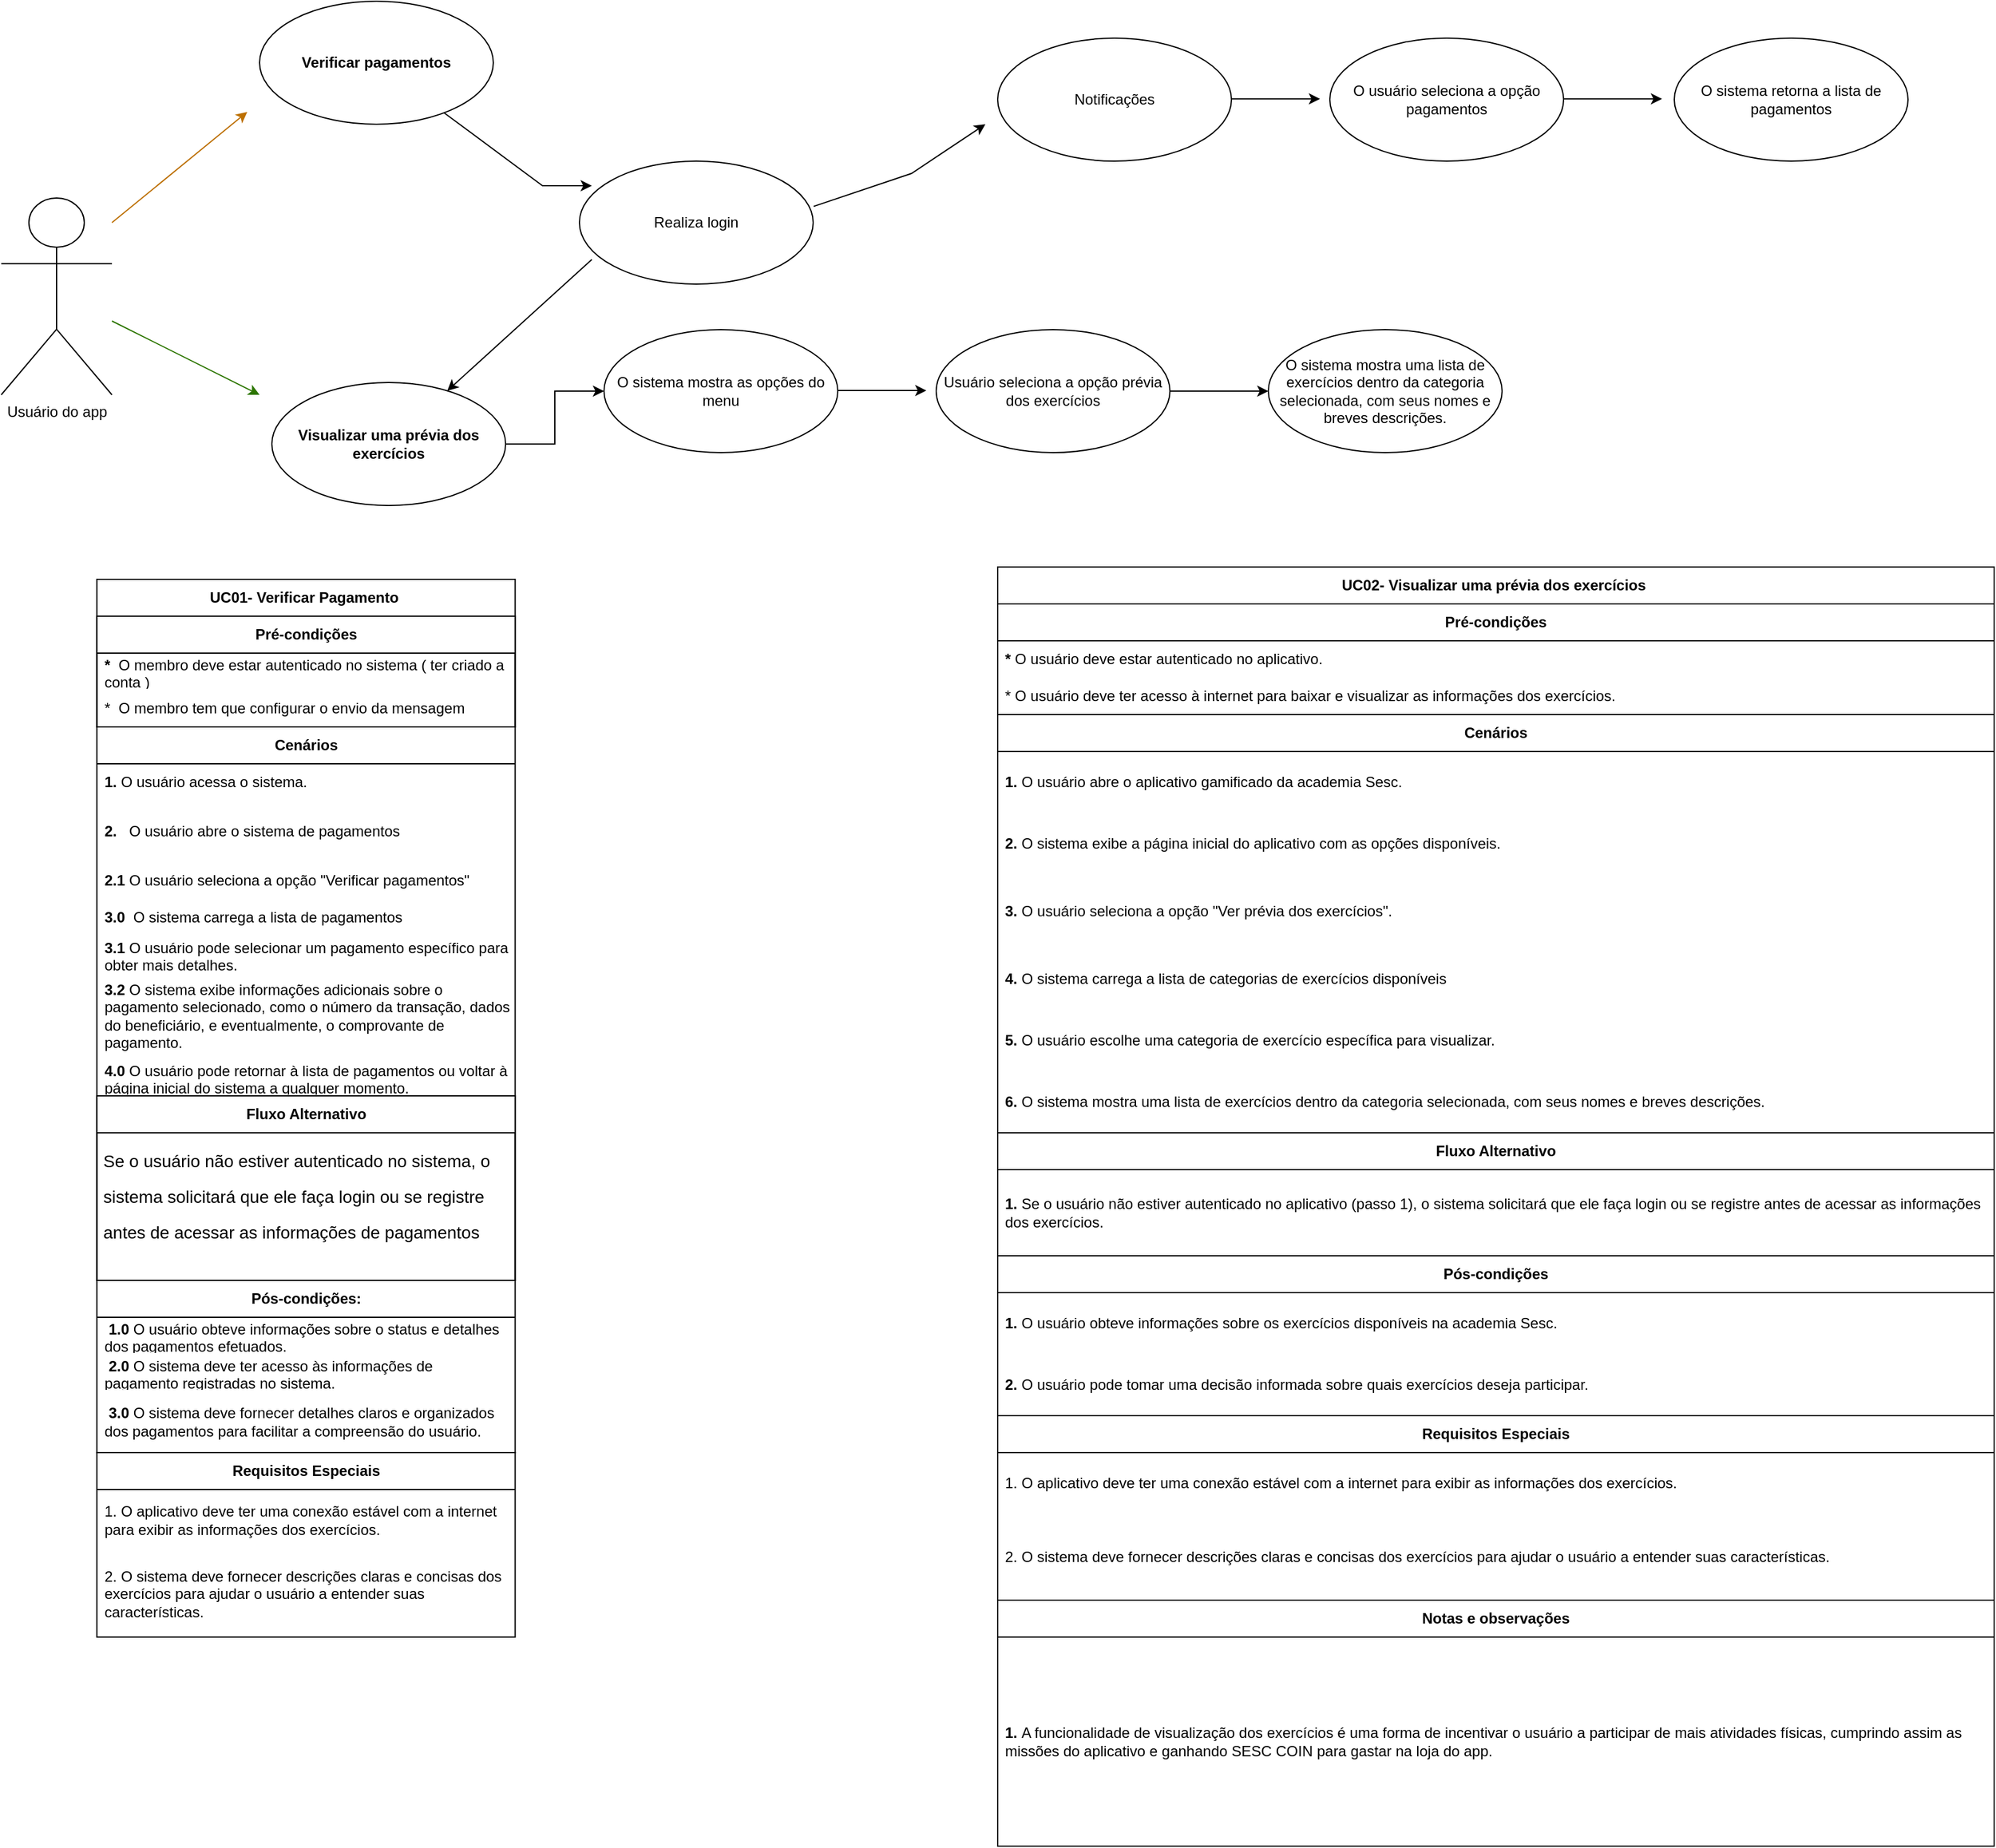 <mxfile version="21.6.6" type="github">
  <diagram name="Page-1" id="e7e014a7-5840-1c2e-5031-d8a46d1fe8dd">
    <mxGraphModel dx="3000" dy="2352" grid="1" gridSize="10" guides="1" tooltips="1" connect="1" arrows="1" fold="1" page="1" pageScale="1" pageWidth="1169" pageHeight="826" background="none" math="0" shadow="0">
      <root>
        <mxCell id="0" />
        <mxCell id="1" parent="0" />
        <mxCell id="9mMzv8kGYhpnHZXloyjv-41" value="Usuário do app" style="shape=umlActor;verticalLabelPosition=bottom;verticalAlign=top;html=1;outlineConnect=0;" vertex="1" parent="1">
          <mxGeometry x="20" y="-620" width="90" height="160" as="geometry" />
        </mxCell>
        <mxCell id="9mMzv8kGYhpnHZXloyjv-53" value="&lt;b&gt;Verificar pagamentos&lt;/b&gt;" style="ellipse;whiteSpace=wrap;html=1;" vertex="1" parent="1">
          <mxGeometry x="230" y="-780" width="190" height="100" as="geometry" />
        </mxCell>
        <mxCell id="9mMzv8kGYhpnHZXloyjv-150" value="Realiza login" style="ellipse;whiteSpace=wrap;html=1;" vertex="1" parent="1">
          <mxGeometry x="490" y="-650" width="190" height="100" as="geometry" />
        </mxCell>
        <mxCell id="9mMzv8kGYhpnHZXloyjv-188" value="" style="edgeStyle=orthogonalEdgeStyle;rounded=0;orthogonalLoop=1;jettySize=auto;html=1;" edge="1" parent="1" source="9mMzv8kGYhpnHZXloyjv-176" target="9mMzv8kGYhpnHZXloyjv-179">
          <mxGeometry relative="1" as="geometry" />
        </mxCell>
        <mxCell id="9mMzv8kGYhpnHZXloyjv-190" value="" style="edgeStyle=orthogonalEdgeStyle;rounded=0;orthogonalLoop=1;jettySize=auto;html=1;" edge="1" parent="1">
          <mxGeometry relative="1" as="geometry">
            <mxPoint x="1290" y="-700.63" as="sourcePoint" />
            <mxPoint x="1370" y="-700.63" as="targetPoint" />
          </mxGeometry>
        </mxCell>
        <mxCell id="9mMzv8kGYhpnHZXloyjv-176" value="Usuário seleciona a opção prévia dos exercícios" style="ellipse;whiteSpace=wrap;html=1;" vertex="1" parent="1">
          <mxGeometry x="780" y="-513" width="190" height="100" as="geometry" />
        </mxCell>
        <mxCell id="9mMzv8kGYhpnHZXloyjv-179" value="O sistema mostra uma lista de exercícios dentro da categoria selecionada, com seus nomes e breves descrições." style="ellipse;whiteSpace=wrap;html=1;" vertex="1" parent="1">
          <mxGeometry x="1050" y="-513" width="190" height="100" as="geometry" />
        </mxCell>
        <mxCell id="9mMzv8kGYhpnHZXloyjv-174" value="O sistema mostra as opções do menu" style="ellipse;whiteSpace=wrap;html=1;" vertex="1" parent="1">
          <mxGeometry x="510" y="-513" width="190" height="100" as="geometry" />
        </mxCell>
        <mxCell id="9mMzv8kGYhpnHZXloyjv-153" value="Notificações" style="ellipse;whiteSpace=wrap;html=1;" vertex="1" parent="1">
          <mxGeometry x="830" y="-750" width="190" height="100" as="geometry" />
        </mxCell>
        <mxCell id="9mMzv8kGYhpnHZXloyjv-186" value="O usuário seleciona a opção pagamentos" style="ellipse;whiteSpace=wrap;html=1;" vertex="1" parent="1">
          <mxGeometry x="1100" y="-750" width="190" height="100" as="geometry" />
        </mxCell>
        <mxCell id="9mMzv8kGYhpnHZXloyjv-187" value="O sistema retorna a lista de pagamentos" style="ellipse;whiteSpace=wrap;html=1;" vertex="1" parent="1">
          <mxGeometry x="1380" y="-750" width="190" height="100" as="geometry" />
        </mxCell>
        <mxCell id="9mMzv8kGYhpnHZXloyjv-77" value="&lt;b&gt;UC02- Visualizar uma prévia dos exercícios&amp;nbsp;&lt;/b&gt;" style="swimlane;fontStyle=0;childLayout=stackLayout;horizontal=1;startSize=30;horizontalStack=0;resizeParent=1;resizeParentMax=0;resizeLast=0;collapsible=1;marginBottom=0;whiteSpace=wrap;html=1;" vertex="1" parent="1">
          <mxGeometry x="830" y="-320" width="810" height="1040" as="geometry">
            <mxRectangle x="350" y="-340" width="60" height="30" as="alternateBounds" />
          </mxGeometry>
        </mxCell>
        <mxCell id="9mMzv8kGYhpnHZXloyjv-103" value="&lt;b&gt;Pré-condições&lt;/b&gt;" style="swimlane;fontStyle=0;childLayout=stackLayout;horizontal=1;startSize=30;horizontalStack=0;resizeParent=1;resizeParentMax=0;resizeLast=0;collapsible=1;marginBottom=0;whiteSpace=wrap;html=1;align=center;" vertex="1" parent="9mMzv8kGYhpnHZXloyjv-77">
          <mxGeometry y="30" width="810" height="1010" as="geometry">
            <mxRectangle y="30" width="340" height="30" as="alternateBounds" />
          </mxGeometry>
        </mxCell>
        <mxCell id="9mMzv8kGYhpnHZXloyjv-104" value="&lt;b&gt;*&amp;nbsp;&lt;/b&gt;O usuário deve estar autenticado no aplicativo." style="text;strokeColor=none;fillColor=none;align=left;verticalAlign=middle;spacingLeft=4;spacingRight=4;overflow=hidden;points=[[0,0.5],[1,0.5]];portConstraint=eastwest;rotatable=0;whiteSpace=wrap;html=1;" vertex="1" parent="9mMzv8kGYhpnHZXloyjv-103">
          <mxGeometry y="30" width="810" height="30" as="geometry" />
        </mxCell>
        <mxCell id="9mMzv8kGYhpnHZXloyjv-105" value="*&amp;nbsp;O usuário deve ter acesso à internet para baixar e visualizar as informações dos exercícios." style="text;strokeColor=none;fillColor=none;align=left;verticalAlign=middle;spacingLeft=4;spacingRight=4;overflow=hidden;points=[[0,0.5],[1,0.5]];portConstraint=eastwest;rotatable=0;whiteSpace=wrap;html=1;" vertex="1" parent="9mMzv8kGYhpnHZXloyjv-103">
          <mxGeometry y="60" width="810" height="30" as="geometry" />
        </mxCell>
        <mxCell id="9mMzv8kGYhpnHZXloyjv-113" value="&lt;b style=&quot;border-color: var(--border-color); text-align: left;&quot;&gt;Cenários&lt;/b&gt;" style="swimlane;fontStyle=0;childLayout=stackLayout;horizontal=1;startSize=30;horizontalStack=0;resizeParent=1;resizeParentMax=0;resizeLast=0;collapsible=1;marginBottom=0;whiteSpace=wrap;html=1;" vertex="1" parent="9mMzv8kGYhpnHZXloyjv-103">
          <mxGeometry y="90" width="810" height="920" as="geometry">
            <mxRectangle y="120" width="340" height="30" as="alternateBounds" />
          </mxGeometry>
        </mxCell>
        <mxCell id="9mMzv8kGYhpnHZXloyjv-114" value="&lt;b&gt;1.&amp;nbsp;&lt;/b&gt;O usuário abre o aplicativo gamificado da academia Sesc." style="text;strokeColor=none;fillColor=none;align=left;verticalAlign=middle;spacingLeft=4;spacingRight=4;overflow=hidden;points=[[0,0.5],[1,0.5]];portConstraint=eastwest;rotatable=0;whiteSpace=wrap;html=1;" vertex="1" parent="9mMzv8kGYhpnHZXloyjv-113">
          <mxGeometry y="30" width="810" height="50" as="geometry" />
        </mxCell>
        <mxCell id="9mMzv8kGYhpnHZXloyjv-115" value="&lt;b&gt;2. &lt;/b&gt;O sistema exibe a página inicial do aplicativo com as opções disponíveis." style="text;strokeColor=none;fillColor=none;align=left;verticalAlign=middle;spacingLeft=4;spacingRight=4;overflow=hidden;points=[[0,0.5],[1,0.5]];portConstraint=eastwest;rotatable=0;whiteSpace=wrap;html=1;" vertex="1" parent="9mMzv8kGYhpnHZXloyjv-113">
          <mxGeometry y="80" width="810" height="50" as="geometry" />
        </mxCell>
        <mxCell id="9mMzv8kGYhpnHZXloyjv-116" value="&lt;b&gt;3.&lt;/b&gt; O usuário seleciona a opção &quot;Ver prévia dos exercícios&quot;." style="text;strokeColor=none;fillColor=none;align=left;verticalAlign=middle;spacingLeft=4;spacingRight=4;overflow=hidden;points=[[0,0.5],[1,0.5]];portConstraint=eastwest;rotatable=0;whiteSpace=wrap;html=1;" vertex="1" parent="9mMzv8kGYhpnHZXloyjv-113">
          <mxGeometry y="130" width="810" height="60" as="geometry" />
        </mxCell>
        <mxCell id="9mMzv8kGYhpnHZXloyjv-156" value="&lt;b&gt;4.&lt;/b&gt; O sistema carrega a lista de categorias de exercícios disponíveis" style="text;strokeColor=none;fillColor=none;align=left;verticalAlign=middle;spacingLeft=4;spacingRight=4;overflow=hidden;points=[[0,0.5],[1,0.5]];portConstraint=eastwest;rotatable=0;whiteSpace=wrap;html=1;" vertex="1" parent="9mMzv8kGYhpnHZXloyjv-113">
          <mxGeometry y="190" width="810" height="50" as="geometry" />
        </mxCell>
        <mxCell id="9mMzv8kGYhpnHZXloyjv-157" value="&lt;b&gt;5.&amp;nbsp;&lt;/b&gt;O usuário escolhe uma categoria de exercício específica para visualizar." style="text;strokeColor=none;fillColor=none;align=left;verticalAlign=middle;spacingLeft=4;spacingRight=4;overflow=hidden;points=[[0,0.5],[1,0.5]];portConstraint=eastwest;rotatable=0;whiteSpace=wrap;html=1;" vertex="1" parent="9mMzv8kGYhpnHZXloyjv-113">
          <mxGeometry y="240" width="810" height="50" as="geometry" />
        </mxCell>
        <mxCell id="9mMzv8kGYhpnHZXloyjv-158" value="&lt;b&gt;6. &lt;/b&gt;O sistema mostra uma lista de exercícios dentro da categoria selecionada, com seus nomes e breves descrições." style="text;strokeColor=none;fillColor=none;align=left;verticalAlign=middle;spacingLeft=4;spacingRight=4;overflow=hidden;points=[[0,0.5],[1,0.5]];portConstraint=eastwest;rotatable=0;whiteSpace=wrap;html=1;" vertex="1" parent="9mMzv8kGYhpnHZXloyjv-113">
          <mxGeometry y="290" width="810" height="50" as="geometry" />
        </mxCell>
        <mxCell id="9mMzv8kGYhpnHZXloyjv-159" value="&lt;b&gt;Fluxo Alternativo&lt;/b&gt;" style="swimlane;fontStyle=0;childLayout=stackLayout;horizontal=1;startSize=30;horizontalStack=0;resizeParent=1;resizeParentMax=0;resizeLast=0;collapsible=1;marginBottom=0;whiteSpace=wrap;html=1;" vertex="1" parent="9mMzv8kGYhpnHZXloyjv-113">
          <mxGeometry y="340" width="810" height="580" as="geometry" />
        </mxCell>
        <mxCell id="9mMzv8kGYhpnHZXloyjv-160" value="&lt;b&gt;1.&lt;/b&gt; Se o usuário não estiver autenticado no aplicativo (passo 1), o sistema solicitará que ele faça login ou se registre antes de acessar as informações dos exercícios." style="text;strokeColor=none;fillColor=none;align=left;verticalAlign=middle;spacingLeft=4;spacingRight=4;overflow=hidden;points=[[0,0.5],[1,0.5]];portConstraint=eastwest;rotatable=0;whiteSpace=wrap;html=1;" vertex="1" parent="9mMzv8kGYhpnHZXloyjv-159">
          <mxGeometry y="30" width="810" height="70" as="geometry" />
        </mxCell>
        <mxCell id="9mMzv8kGYhpnHZXloyjv-163" value="&lt;b&gt;Pós-condições&lt;/b&gt;" style="swimlane;fontStyle=0;childLayout=stackLayout;horizontal=1;startSize=30;horizontalStack=0;resizeParent=1;resizeParentMax=0;resizeLast=0;collapsible=1;marginBottom=0;whiteSpace=wrap;html=1;" vertex="1" parent="9mMzv8kGYhpnHZXloyjv-159">
          <mxGeometry y="100" width="810" height="480" as="geometry" />
        </mxCell>
        <mxCell id="9mMzv8kGYhpnHZXloyjv-164" value="&lt;b&gt;1.&lt;/b&gt; O usuário obteve informações sobre os exercícios disponíveis na academia Sesc." style="text;strokeColor=none;fillColor=none;align=left;verticalAlign=middle;spacingLeft=4;spacingRight=4;overflow=hidden;points=[[0,0.5],[1,0.5]];portConstraint=eastwest;rotatable=0;whiteSpace=wrap;html=1;fontStyle=0" vertex="1" parent="9mMzv8kGYhpnHZXloyjv-163">
          <mxGeometry y="30" width="810" height="50" as="geometry" />
        </mxCell>
        <mxCell id="9mMzv8kGYhpnHZXloyjv-165" value="&lt;b&gt;2. &lt;/b&gt;O usuário pode tomar uma decisão informada sobre quais exercícios deseja participar." style="text;strokeColor=none;fillColor=none;align=left;verticalAlign=middle;spacingLeft=4;spacingRight=4;overflow=hidden;points=[[0,0.5],[1,0.5]];portConstraint=eastwest;rotatable=0;whiteSpace=wrap;html=1;" vertex="1" parent="9mMzv8kGYhpnHZXloyjv-163">
          <mxGeometry y="80" width="810" height="50" as="geometry" />
        </mxCell>
        <mxCell id="9mMzv8kGYhpnHZXloyjv-167" value="&lt;b&gt;Requisitos Especiais&lt;/b&gt;" style="swimlane;fontStyle=0;childLayout=stackLayout;horizontal=1;startSize=30;horizontalStack=0;resizeParent=1;resizeParentMax=0;resizeLast=0;collapsible=1;marginBottom=0;whiteSpace=wrap;html=1;" vertex="1" parent="9mMzv8kGYhpnHZXloyjv-163">
          <mxGeometry y="130" width="810" height="350" as="geometry" />
        </mxCell>
        <mxCell id="9mMzv8kGYhpnHZXloyjv-168" value="1.&amp;nbsp;O aplicativo deve ter uma conexão estável com a internet para exibir as informações dos exercícios." style="text;strokeColor=none;fillColor=none;align=left;verticalAlign=middle;spacingLeft=4;spacingRight=4;overflow=hidden;points=[[0,0.5],[1,0.5]];portConstraint=eastwest;rotatable=0;whiteSpace=wrap;html=1;" vertex="1" parent="9mMzv8kGYhpnHZXloyjv-167">
          <mxGeometry y="30" width="810" height="50" as="geometry" />
        </mxCell>
        <mxCell id="9mMzv8kGYhpnHZXloyjv-169" value="2.&amp;nbsp;O sistema deve fornecer descrições claras e concisas dos exercícios para ajudar o usuário a entender suas características." style="text;strokeColor=none;fillColor=none;align=left;verticalAlign=middle;spacingLeft=4;spacingRight=4;overflow=hidden;points=[[0,0.5],[1,0.5]];portConstraint=eastwest;rotatable=0;whiteSpace=wrap;html=1;" vertex="1" parent="9mMzv8kGYhpnHZXloyjv-167">
          <mxGeometry y="80" width="810" height="70" as="geometry" />
        </mxCell>
        <mxCell id="9mMzv8kGYhpnHZXloyjv-182" value="&lt;b&gt;Notas e observações&lt;/b&gt;" style="swimlane;fontStyle=0;childLayout=stackLayout;horizontal=1;startSize=30;horizontalStack=0;resizeParent=1;resizeParentMax=0;resizeLast=0;collapsible=1;marginBottom=0;whiteSpace=wrap;html=1;" vertex="1" parent="9mMzv8kGYhpnHZXloyjv-167">
          <mxGeometry y="150" width="810" height="200" as="geometry" />
        </mxCell>
        <mxCell id="9mMzv8kGYhpnHZXloyjv-183" value="&lt;b&gt;1.&lt;/b&gt;&amp;nbsp;A funcionalidade de visualização dos exercícios é uma forma de incentivar o usuário a participar de mais atividades físicas, cumprindo assim as missões do aplicativo e ganhando SESC COIN para gastar na loja do app." style="text;strokeColor=none;fillColor=none;align=left;verticalAlign=middle;spacingLeft=4;spacingRight=4;overflow=hidden;points=[[0,0.5],[1,0.5]];portConstraint=eastwest;rotatable=0;whiteSpace=wrap;html=1;" vertex="1" parent="9mMzv8kGYhpnHZXloyjv-182">
          <mxGeometry y="30" width="810" height="170" as="geometry" />
        </mxCell>
        <mxCell id="9mMzv8kGYhpnHZXloyjv-87" value="" style="endArrow=classic;html=1;rounded=0;fillColor=#60a917;strokeColor=#2D7600;" edge="1" parent="1">
          <mxGeometry width="50" height="50" relative="1" as="geometry">
            <mxPoint x="110" y="-520" as="sourcePoint" />
            <mxPoint x="230" y="-460" as="targetPoint" />
          </mxGeometry>
        </mxCell>
        <mxCell id="9mMzv8kGYhpnHZXloyjv-88" value="" style="endArrow=classic;html=1;rounded=0;fillColor=#f0a30a;strokeColor=#BD7000;" edge="1" parent="1">
          <mxGeometry width="50" height="50" relative="1" as="geometry">
            <mxPoint x="110" y="-600" as="sourcePoint" />
            <mxPoint x="220" y="-690" as="targetPoint" />
            <Array as="points" />
          </mxGeometry>
        </mxCell>
        <mxCell id="9mMzv8kGYhpnHZXloyjv-123" value="&lt;b&gt;UC01- Verificar Pagamento&amp;nbsp;&lt;/b&gt;" style="swimlane;fontStyle=0;childLayout=stackLayout;horizontal=1;startSize=30;horizontalStack=0;resizeParent=1;resizeParentMax=0;resizeLast=0;collapsible=1;marginBottom=0;whiteSpace=wrap;html=1;" vertex="1" parent="1">
          <mxGeometry x="97.75" y="-310" width="340" height="120" as="geometry">
            <mxRectangle x="350" y="-340" width="60" height="30" as="alternateBounds" />
          </mxGeometry>
        </mxCell>
        <mxCell id="9mMzv8kGYhpnHZXloyjv-124" value="&lt;b style=&quot;border-color: var(--border-color);&quot;&gt;Pré-condições&lt;/b&gt;" style="swimlane;fontStyle=0;childLayout=stackLayout;horizontal=1;startSize=30;horizontalStack=0;resizeParent=1;resizeParentMax=0;resizeLast=0;collapsible=1;marginBottom=0;whiteSpace=wrap;html=1;align=center;" vertex="1" parent="9mMzv8kGYhpnHZXloyjv-123">
          <mxGeometry y="30" width="340" height="90" as="geometry">
            <mxRectangle y="30" width="340" height="30" as="alternateBounds" />
          </mxGeometry>
        </mxCell>
        <mxCell id="9mMzv8kGYhpnHZXloyjv-125" value="&lt;b&gt;*&amp;nbsp; &lt;/b&gt;O membro deve estar autenticado no sistema ( ter criado a conta )" style="text;strokeColor=none;fillColor=none;align=left;verticalAlign=middle;spacingLeft=4;spacingRight=4;overflow=hidden;points=[[0,0.5],[1,0.5]];portConstraint=eastwest;rotatable=0;whiteSpace=wrap;html=1;" vertex="1" parent="9mMzv8kGYhpnHZXloyjv-124">
          <mxGeometry y="30" width="340" height="30" as="geometry" />
        </mxCell>
        <mxCell id="9mMzv8kGYhpnHZXloyjv-126" value="*&amp;nbsp; O membro tem que configurar o envio da mensagem" style="text;strokeColor=none;fillColor=none;align=left;verticalAlign=middle;spacingLeft=4;spacingRight=4;overflow=hidden;points=[[0,0.5],[1,0.5]];portConstraint=eastwest;rotatable=0;whiteSpace=wrap;html=1;" vertex="1" parent="9mMzv8kGYhpnHZXloyjv-124">
          <mxGeometry y="60" width="340" height="30" as="geometry" />
        </mxCell>
        <mxCell id="9mMzv8kGYhpnHZXloyjv-148" value="" style="endArrow=classic;html=1;rounded=0;entryX=0.053;entryY=0.2;entryDx=0;entryDy=0;entryPerimeter=0;" edge="1" parent="1" source="9mMzv8kGYhpnHZXloyjv-53" target="9mMzv8kGYhpnHZXloyjv-150">
          <mxGeometry width="50" height="50" relative="1" as="geometry">
            <mxPoint x="430" y="-640.5" as="sourcePoint" />
            <mxPoint x="490" y="-600" as="targetPoint" />
            <Array as="points">
              <mxPoint x="460" y="-630" />
            </Array>
          </mxGeometry>
        </mxCell>
        <mxCell id="9mMzv8kGYhpnHZXloyjv-154" value="" style="endArrow=classic;html=1;rounded=0;exitX=1.002;exitY=0.368;exitDx=0;exitDy=0;exitPerimeter=0;" edge="1" parent="1" source="9mMzv8kGYhpnHZXloyjv-150">
          <mxGeometry width="50" height="50" relative="1" as="geometry">
            <mxPoint x="700" y="-610" as="sourcePoint" />
            <mxPoint x="820" y="-680" as="targetPoint" />
            <Array as="points">
              <mxPoint x="760" y="-640" />
            </Array>
          </mxGeometry>
        </mxCell>
        <mxCell id="9mMzv8kGYhpnHZXloyjv-128" value="&lt;b style=&quot;border-color: var(--border-color); text-align: left;&quot;&gt;Cenários&lt;/b&gt;" style="swimlane;fontStyle=0;childLayout=stackLayout;horizontal=1;startSize=30;horizontalStack=0;resizeParent=1;resizeParentMax=0;resizeLast=0;collapsible=1;marginBottom=0;whiteSpace=wrap;html=1;" vertex="1" parent="1">
          <mxGeometry x="97.75" y="-190" width="340" height="450" as="geometry">
            <mxRectangle y="90" width="340" height="30" as="alternateBounds" />
          </mxGeometry>
        </mxCell>
        <mxCell id="9mMzv8kGYhpnHZXloyjv-132" value="&lt;b&gt;1.&amp;nbsp;&lt;/b&gt;O usuário acessa o sistema." style="text;strokeColor=none;fillColor=none;align=left;verticalAlign=middle;spacingLeft=4;spacingRight=4;overflow=hidden;points=[[0,0.5],[1,0.5]];portConstraint=eastwest;rotatable=0;whiteSpace=wrap;html=1;" vertex="1" parent="9mMzv8kGYhpnHZXloyjv-128">
          <mxGeometry y="30" width="340" height="30" as="geometry" />
        </mxCell>
        <mxCell id="9mMzv8kGYhpnHZXloyjv-133" value="&lt;b&gt;2.&lt;/b&gt;&amp;nbsp; &amp;nbsp;O usuário abre o sistema de pagamentos" style="text;strokeColor=none;fillColor=none;align=left;verticalAlign=middle;spacingLeft=4;spacingRight=4;overflow=hidden;points=[[0,0.5],[1,0.5]];portConstraint=eastwest;rotatable=0;whiteSpace=wrap;html=1;" vertex="1" parent="9mMzv8kGYhpnHZXloyjv-128">
          <mxGeometry y="60" width="340" height="50" as="geometry" />
        </mxCell>
        <mxCell id="9mMzv8kGYhpnHZXloyjv-134" value="&lt;b&gt;2.1 &lt;/b&gt;O usuário seleciona a opção &quot;Verificar pagamentos&quot;" style="text;strokeColor=none;fillColor=none;align=left;verticalAlign=middle;spacingLeft=4;spacingRight=4;overflow=hidden;points=[[0,0.5],[1,0.5]];portConstraint=eastwest;rotatable=0;whiteSpace=wrap;html=1;" vertex="1" parent="9mMzv8kGYhpnHZXloyjv-128">
          <mxGeometry y="110" width="340" height="30" as="geometry" />
        </mxCell>
        <mxCell id="9mMzv8kGYhpnHZXloyjv-135" value="&lt;b&gt;3.0&amp;nbsp;&lt;/b&gt;&amp;nbsp;O sistema carrega a lista de pagamentos&amp;nbsp;" style="text;strokeColor=none;fillColor=none;align=left;verticalAlign=middle;spacingLeft=4;spacingRight=4;overflow=hidden;points=[[0,0.5],[1,0.5]];portConstraint=eastwest;rotatable=0;whiteSpace=wrap;html=1;" vertex="1" parent="9mMzv8kGYhpnHZXloyjv-128">
          <mxGeometry y="140" width="340" height="30" as="geometry" />
        </mxCell>
        <mxCell id="sss8GWliLJ7mmrdNZSMS-16" value="&lt;b&gt;3.1&amp;nbsp;&lt;/b&gt;O usuário pode selecionar um pagamento específico para obter mais detalhes." style="text;strokeColor=none;fillColor=none;align=left;verticalAlign=middle;spacingLeft=4;spacingRight=4;overflow=hidden;points=[[0,0.5],[1,0.5]];portConstraint=eastwest;rotatable=0;whiteSpace=wrap;html=1;" vertex="1" parent="9mMzv8kGYhpnHZXloyjv-128">
          <mxGeometry y="170" width="340" height="30" as="geometry" />
        </mxCell>
        <mxCell id="sss8GWliLJ7mmrdNZSMS-20" value="&lt;b&gt;3.2&lt;/b&gt;&amp;nbsp;O sistema exibe informações adicionais sobre o pagamento selecionado, como o número da transação, dados do beneficiário, e eventualmente, o comprovante de pagamento." style="text;strokeColor=none;fillColor=none;align=left;verticalAlign=middle;spacingLeft=4;spacingRight=4;overflow=hidden;points=[[0,0.5],[1,0.5]];portConstraint=eastwest;rotatable=0;whiteSpace=wrap;html=1;" vertex="1" parent="9mMzv8kGYhpnHZXloyjv-128">
          <mxGeometry y="200" width="340" height="70" as="geometry" />
        </mxCell>
        <mxCell id="sss8GWliLJ7mmrdNZSMS-17" value="&lt;b&gt;4.0&amp;nbsp;&lt;/b&gt;O usuário pode retornar à lista de pagamentos ou voltar à página inicial do sistema a qualquer momento." style="text;strokeColor=none;fillColor=none;align=left;verticalAlign=middle;spacingLeft=4;spacingRight=4;overflow=hidden;points=[[0,0.5],[1,0.5]];portConstraint=eastwest;rotatable=0;whiteSpace=wrap;html=1;" vertex="1" parent="9mMzv8kGYhpnHZXloyjv-128">
          <mxGeometry y="270" width="340" height="30" as="geometry" />
        </mxCell>
        <mxCell id="sss8GWliLJ7mmrdNZSMS-29" value="&lt;b&gt;Fluxo Alternativo&lt;/b&gt;" style="swimlane;fontStyle=0;childLayout=stackLayout;horizontal=1;startSize=30;horizontalStack=0;resizeParent=1;resizeParentMax=0;resizeLast=0;collapsible=1;marginBottom=0;whiteSpace=wrap;html=1;" vertex="1" parent="9mMzv8kGYhpnHZXloyjv-128">
          <mxGeometry y="300" width="340" height="150" as="geometry" />
        </mxCell>
        <mxCell id="sss8GWliLJ7mmrdNZSMS-39" value="&lt;h1&gt;&lt;span style=&quot;font-weight: normal;&quot;&gt;&lt;font style=&quot;font-size: 14px;&quot;&gt;Se o usuário não estiver autenticado no sistema, o sistema solicitará que ele faça login ou se registre antes de acessar as informações de pagamentos&lt;/font&gt;&lt;/span&gt;&lt;br&gt;&lt;/h1&gt;" style="text;html=1;strokeColor=none;fillColor=none;spacing=5;spacingTop=-20;whiteSpace=wrap;overflow=hidden;rounded=0;" vertex="1" parent="sss8GWliLJ7mmrdNZSMS-29">
          <mxGeometry y="30" width="340" height="120" as="geometry" />
        </mxCell>
        <mxCell id="9mMzv8kGYhpnHZXloyjv-177" value="" style="edgeStyle=orthogonalEdgeStyle;rounded=0;orthogonalLoop=1;jettySize=auto;html=1;" edge="1" parent="1" source="9mMzv8kGYhpnHZXloyjv-155" target="9mMzv8kGYhpnHZXloyjv-174">
          <mxGeometry relative="1" as="geometry" />
        </mxCell>
        <mxCell id="9mMzv8kGYhpnHZXloyjv-178" value="" style="edgeStyle=orthogonalEdgeStyle;rounded=0;orthogonalLoop=1;jettySize=auto;html=1;" edge="1" parent="1">
          <mxGeometry relative="1" as="geometry">
            <mxPoint x="700" y="-463.5" as="sourcePoint" />
            <mxPoint x="772" y="-463.5" as="targetPoint" />
          </mxGeometry>
        </mxCell>
        <mxCell id="9mMzv8kGYhpnHZXloyjv-189" value="" style="edgeStyle=orthogonalEdgeStyle;rounded=0;orthogonalLoop=1;jettySize=auto;html=1;" edge="1" parent="1">
          <mxGeometry relative="1" as="geometry">
            <mxPoint x="1020" y="-700.63" as="sourcePoint" />
            <mxPoint x="1092" y="-700.63" as="targetPoint" />
          </mxGeometry>
        </mxCell>
        <mxCell id="9mMzv8kGYhpnHZXloyjv-155" value="&lt;b style=&quot;border-color: var(--border-color);&quot;&gt;Visualizar uma prévia dos exercícios&lt;/b&gt;" style="ellipse;whiteSpace=wrap;html=1;" vertex="1" parent="1">
          <mxGeometry x="240" y="-470" width="190" height="100" as="geometry" />
        </mxCell>
        <mxCell id="9mMzv8kGYhpnHZXloyjv-172" value="" style="endArrow=classic;html=1;rounded=0;exitX=0.053;exitY=0.8;exitDx=0;exitDy=0;exitPerimeter=0;" edge="1" parent="1" source="9mMzv8kGYhpnHZXloyjv-150" target="9mMzv8kGYhpnHZXloyjv-155">
          <mxGeometry width="50" height="50" relative="1" as="geometry">
            <mxPoint x="510" y="-550" as="sourcePoint" />
            <mxPoint x="410" y="-520" as="targetPoint" />
          </mxGeometry>
        </mxCell>
        <mxCell id="sss8GWliLJ7mmrdNZSMS-33" value="&lt;b&gt;Pós-condições:&lt;/b&gt;" style="swimlane;fontStyle=0;childLayout=stackLayout;horizontal=1;startSize=30;horizontalStack=0;resizeParent=1;resizeParentMax=0;resizeLast=0;collapsible=1;marginBottom=0;whiteSpace=wrap;html=1;" vertex="1" parent="1">
          <mxGeometry x="97.75" y="260" width="340" height="140" as="geometry" />
        </mxCell>
        <mxCell id="sss8GWliLJ7mmrdNZSMS-34" value="&amp;nbsp;&lt;b&gt;1.0 &lt;/b&gt;O usuário obteve informações sobre o status e detalhes dos pagamentos efetuados." style="text;strokeColor=none;fillColor=none;align=left;verticalAlign=middle;spacingLeft=4;spacingRight=4;overflow=hidden;points=[[0,0.5],[1,0.5]];portConstraint=eastwest;rotatable=0;whiteSpace=wrap;html=1;" vertex="1" parent="sss8GWliLJ7mmrdNZSMS-33">
          <mxGeometry y="30" width="340" height="30" as="geometry" />
        </mxCell>
        <mxCell id="sss8GWliLJ7mmrdNZSMS-35" value="&amp;nbsp;&lt;b&gt;2.0 &lt;/b&gt;O sistema deve ter acesso às informações de pagamento registradas no sistema." style="text;strokeColor=none;fillColor=none;align=left;verticalAlign=middle;spacingLeft=4;spacingRight=4;overflow=hidden;points=[[0,0.5],[1,0.5]];portConstraint=eastwest;rotatable=0;whiteSpace=wrap;html=1;" vertex="1" parent="sss8GWliLJ7mmrdNZSMS-33">
          <mxGeometry y="60" width="340" height="30" as="geometry" />
        </mxCell>
        <mxCell id="sss8GWliLJ7mmrdNZSMS-36" value="&amp;nbsp;&lt;b&gt;3.0 &lt;/b&gt;O sistema deve fornecer detalhes claros e organizados dos pagamentos para facilitar a compreensão do usuário." style="text;strokeColor=none;fillColor=none;align=left;verticalAlign=middle;spacingLeft=4;spacingRight=4;overflow=hidden;points=[[0,0.5],[1,0.5]];portConstraint=eastwest;rotatable=0;whiteSpace=wrap;html=1;" vertex="1" parent="sss8GWliLJ7mmrdNZSMS-33">
          <mxGeometry y="90" width="340" height="50" as="geometry" />
        </mxCell>
        <mxCell id="sss8GWliLJ7mmrdNZSMS-40" value="&lt;b&gt;Requisitos Especiais&lt;/b&gt;" style="swimlane;fontStyle=0;childLayout=stackLayout;horizontal=1;startSize=30;horizontalStack=0;resizeParent=1;resizeParentMax=0;resizeLast=0;collapsible=1;marginBottom=0;whiteSpace=wrap;html=1;" vertex="1" parent="1">
          <mxGeometry x="97.75" y="400" width="340" height="150" as="geometry" />
        </mxCell>
        <mxCell id="sss8GWliLJ7mmrdNZSMS-41" value="1.&amp;nbsp;O aplicativo deve ter uma conexão estável com a internet para exibir as informações dos exercícios." style="text;strokeColor=none;fillColor=none;align=left;verticalAlign=middle;spacingLeft=4;spacingRight=4;overflow=hidden;points=[[0,0.5],[1,0.5]];portConstraint=eastwest;rotatable=0;whiteSpace=wrap;html=1;" vertex="1" parent="sss8GWliLJ7mmrdNZSMS-40">
          <mxGeometry y="30" width="340" height="50" as="geometry" />
        </mxCell>
        <mxCell id="sss8GWliLJ7mmrdNZSMS-42" value="2.&amp;nbsp;O sistema deve fornecer descrições claras e concisas dos exercícios para ajudar o usuário a entender suas características." style="text;strokeColor=none;fillColor=none;align=left;verticalAlign=middle;spacingLeft=4;spacingRight=4;overflow=hidden;points=[[0,0.5],[1,0.5]];portConstraint=eastwest;rotatable=0;whiteSpace=wrap;html=1;" vertex="1" parent="sss8GWliLJ7mmrdNZSMS-40">
          <mxGeometry y="80" width="340" height="70" as="geometry" />
        </mxCell>
      </root>
    </mxGraphModel>
  </diagram>
</mxfile>
